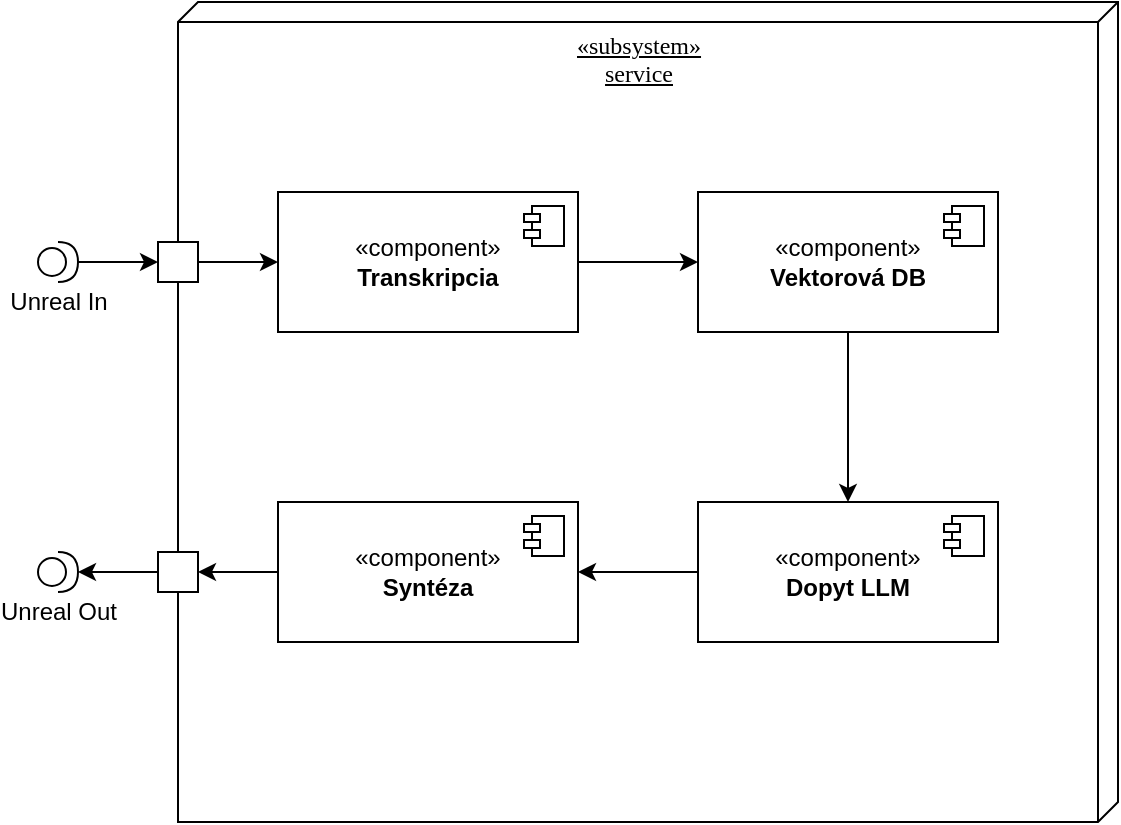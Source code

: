<mxfile version="24.7.17">
  <diagram name="Page-1" id="5f0bae14-7c28-e335-631c-24af17079c00">
    <mxGraphModel dx="2134" dy="454" grid="1" gridSize="10" guides="1" tooltips="1" connect="1" arrows="1" fold="1" page="1" pageScale="1" pageWidth="1100" pageHeight="850" background="none" math="0" shadow="0">
      <root>
        <mxCell id="0" />
        <mxCell id="1" parent="0" />
        <mxCell id="39150e848f15840c-2" value="&lt;span style=&quot;&quot;&gt;«subsystem»&lt;/span&gt;&lt;br style=&quot;&quot;&gt;service" style="verticalAlign=top;align=center;spacingTop=8;spacingLeft=2;spacingRight=12;shape=cube;size=10;direction=south;fontStyle=4;html=1;rounded=0;shadow=0;comic=0;labelBackgroundColor=none;strokeWidth=1;fontFamily=Verdana;fontSize=12" parent="1" vertex="1">
          <mxGeometry x="70" y="60" width="470" height="410" as="geometry" />
        </mxCell>
        <mxCell id="uGzlzYweCg2cSBXO9FAN-8" style="edgeStyle=orthogonalEdgeStyle;rounded=0;orthogonalLoop=1;jettySize=auto;html=1;exitX=1;exitY=0.5;exitDx=0;exitDy=0;exitPerimeter=0;entryX=0;entryY=0.5;entryDx=0;entryDy=0;" edge="1" parent="1" source="uGzlzYweCg2cSBXO9FAN-1" target="uGzlzYweCg2cSBXO9FAN-4">
          <mxGeometry relative="1" as="geometry" />
        </mxCell>
        <mxCell id="uGzlzYweCg2cSBXO9FAN-1" value="Unreal In" style="shape=providedRequiredInterface;html=1;verticalLabelPosition=bottom;sketch=0;" vertex="1" parent="1">
          <mxGeometry y="180" width="20" height="20" as="geometry" />
        </mxCell>
        <mxCell id="uGzlzYweCg2cSBXO9FAN-9" style="edgeStyle=orthogonalEdgeStyle;rounded=0;orthogonalLoop=1;jettySize=auto;html=1;exitX=1;exitY=0.5;exitDx=0;exitDy=0;entryX=0;entryY=0.5;entryDx=0;entryDy=0;" edge="1" parent="1" source="uGzlzYweCg2cSBXO9FAN-4" target="uGzlzYweCg2cSBXO9FAN-5">
          <mxGeometry relative="1" as="geometry" />
        </mxCell>
        <mxCell id="uGzlzYweCg2cSBXO9FAN-4" value="" style="whiteSpace=wrap;html=1;aspect=fixed;" vertex="1" parent="1">
          <mxGeometry x="60" y="180" width="20" height="20" as="geometry" />
        </mxCell>
        <mxCell id="uGzlzYweCg2cSBXO9FAN-15" style="edgeStyle=orthogonalEdgeStyle;rounded=0;orthogonalLoop=1;jettySize=auto;html=1;exitX=1;exitY=0.5;exitDx=0;exitDy=0;entryX=0;entryY=0.5;entryDx=0;entryDy=0;" edge="1" parent="1" source="uGzlzYweCg2cSBXO9FAN-5" target="uGzlzYweCg2cSBXO9FAN-12">
          <mxGeometry relative="1" as="geometry" />
        </mxCell>
        <mxCell id="uGzlzYweCg2cSBXO9FAN-5" value="«component»&lt;br&gt;&lt;b&gt;Transkripcia&lt;/b&gt;" style="html=1;dropTarget=0;whiteSpace=wrap;" vertex="1" parent="1">
          <mxGeometry x="120" y="155" width="150" height="70" as="geometry" />
        </mxCell>
        <mxCell id="uGzlzYweCg2cSBXO9FAN-6" value="" style="shape=module;jettyWidth=8;jettyHeight=4;" vertex="1" parent="uGzlzYweCg2cSBXO9FAN-5">
          <mxGeometry x="1" width="20" height="20" relative="1" as="geometry">
            <mxPoint x="-27" y="7" as="offset" />
          </mxGeometry>
        </mxCell>
        <mxCell id="uGzlzYweCg2cSBXO9FAN-19" style="edgeStyle=orthogonalEdgeStyle;rounded=0;orthogonalLoop=1;jettySize=auto;html=1;exitX=0.5;exitY=1;exitDx=0;exitDy=0;" edge="1" parent="1" source="uGzlzYweCg2cSBXO9FAN-12" target="uGzlzYweCg2cSBXO9FAN-16">
          <mxGeometry relative="1" as="geometry" />
        </mxCell>
        <mxCell id="uGzlzYweCg2cSBXO9FAN-12" value="«component»&lt;br&gt;&lt;b&gt;Vektorová DB&lt;/b&gt;" style="html=1;dropTarget=0;whiteSpace=wrap;" vertex="1" parent="1">
          <mxGeometry x="330" y="155" width="150" height="70" as="geometry" />
        </mxCell>
        <mxCell id="uGzlzYweCg2cSBXO9FAN-13" value="" style="shape=module;jettyWidth=8;jettyHeight=4;" vertex="1" parent="uGzlzYweCg2cSBXO9FAN-12">
          <mxGeometry x="1" width="20" height="20" relative="1" as="geometry">
            <mxPoint x="-27" y="7" as="offset" />
          </mxGeometry>
        </mxCell>
        <mxCell id="uGzlzYweCg2cSBXO9FAN-22" style="edgeStyle=orthogonalEdgeStyle;rounded=0;orthogonalLoop=1;jettySize=auto;html=1;exitX=0;exitY=0.5;exitDx=0;exitDy=0;entryX=1;entryY=0.5;entryDx=0;entryDy=0;" edge="1" parent="1" source="uGzlzYweCg2cSBXO9FAN-16" target="uGzlzYweCg2cSBXO9FAN-20">
          <mxGeometry relative="1" as="geometry" />
        </mxCell>
        <mxCell id="uGzlzYweCg2cSBXO9FAN-16" value="«component»&lt;br&gt;&lt;b&gt;Dopyt LLM&lt;/b&gt;" style="html=1;dropTarget=0;whiteSpace=wrap;" vertex="1" parent="1">
          <mxGeometry x="330" y="310" width="150" height="70" as="geometry" />
        </mxCell>
        <mxCell id="uGzlzYweCg2cSBXO9FAN-17" value="" style="shape=module;jettyWidth=8;jettyHeight=4;" vertex="1" parent="uGzlzYweCg2cSBXO9FAN-16">
          <mxGeometry x="1" width="20" height="20" relative="1" as="geometry">
            <mxPoint x="-27" y="7" as="offset" />
          </mxGeometry>
        </mxCell>
        <mxCell id="uGzlzYweCg2cSBXO9FAN-25" style="edgeStyle=orthogonalEdgeStyle;rounded=0;orthogonalLoop=1;jettySize=auto;html=1;exitX=0;exitY=0.5;exitDx=0;exitDy=0;entryX=1;entryY=0.5;entryDx=0;entryDy=0;" edge="1" parent="1" source="uGzlzYweCg2cSBXO9FAN-20" target="uGzlzYweCg2cSBXO9FAN-23">
          <mxGeometry relative="1" as="geometry" />
        </mxCell>
        <mxCell id="uGzlzYweCg2cSBXO9FAN-20" value="«component»&lt;br&gt;&lt;b&gt;Syntéza&lt;/b&gt;" style="html=1;dropTarget=0;whiteSpace=wrap;" vertex="1" parent="1">
          <mxGeometry x="120" y="310" width="150" height="70" as="geometry" />
        </mxCell>
        <mxCell id="uGzlzYweCg2cSBXO9FAN-21" value="" style="shape=module;jettyWidth=8;jettyHeight=4;" vertex="1" parent="uGzlzYweCg2cSBXO9FAN-20">
          <mxGeometry x="1" width="20" height="20" relative="1" as="geometry">
            <mxPoint x="-27" y="7" as="offset" />
          </mxGeometry>
        </mxCell>
        <mxCell id="uGzlzYweCg2cSBXO9FAN-23" value="" style="whiteSpace=wrap;html=1;aspect=fixed;" vertex="1" parent="1">
          <mxGeometry x="60" y="335" width="20" height="20" as="geometry" />
        </mxCell>
        <mxCell id="uGzlzYweCg2cSBXO9FAN-24" value="Unreal Out" style="shape=providedRequiredInterface;html=1;verticalLabelPosition=bottom;sketch=0;" vertex="1" parent="1">
          <mxGeometry y="335" width="20" height="20" as="geometry" />
        </mxCell>
        <mxCell id="uGzlzYweCg2cSBXO9FAN-26" style="edgeStyle=orthogonalEdgeStyle;rounded=0;orthogonalLoop=1;jettySize=auto;html=1;exitX=0;exitY=0.5;exitDx=0;exitDy=0;entryX=1;entryY=0.5;entryDx=0;entryDy=0;entryPerimeter=0;" edge="1" parent="1" source="uGzlzYweCg2cSBXO9FAN-23" target="uGzlzYweCg2cSBXO9FAN-24">
          <mxGeometry relative="1" as="geometry" />
        </mxCell>
      </root>
    </mxGraphModel>
  </diagram>
</mxfile>
